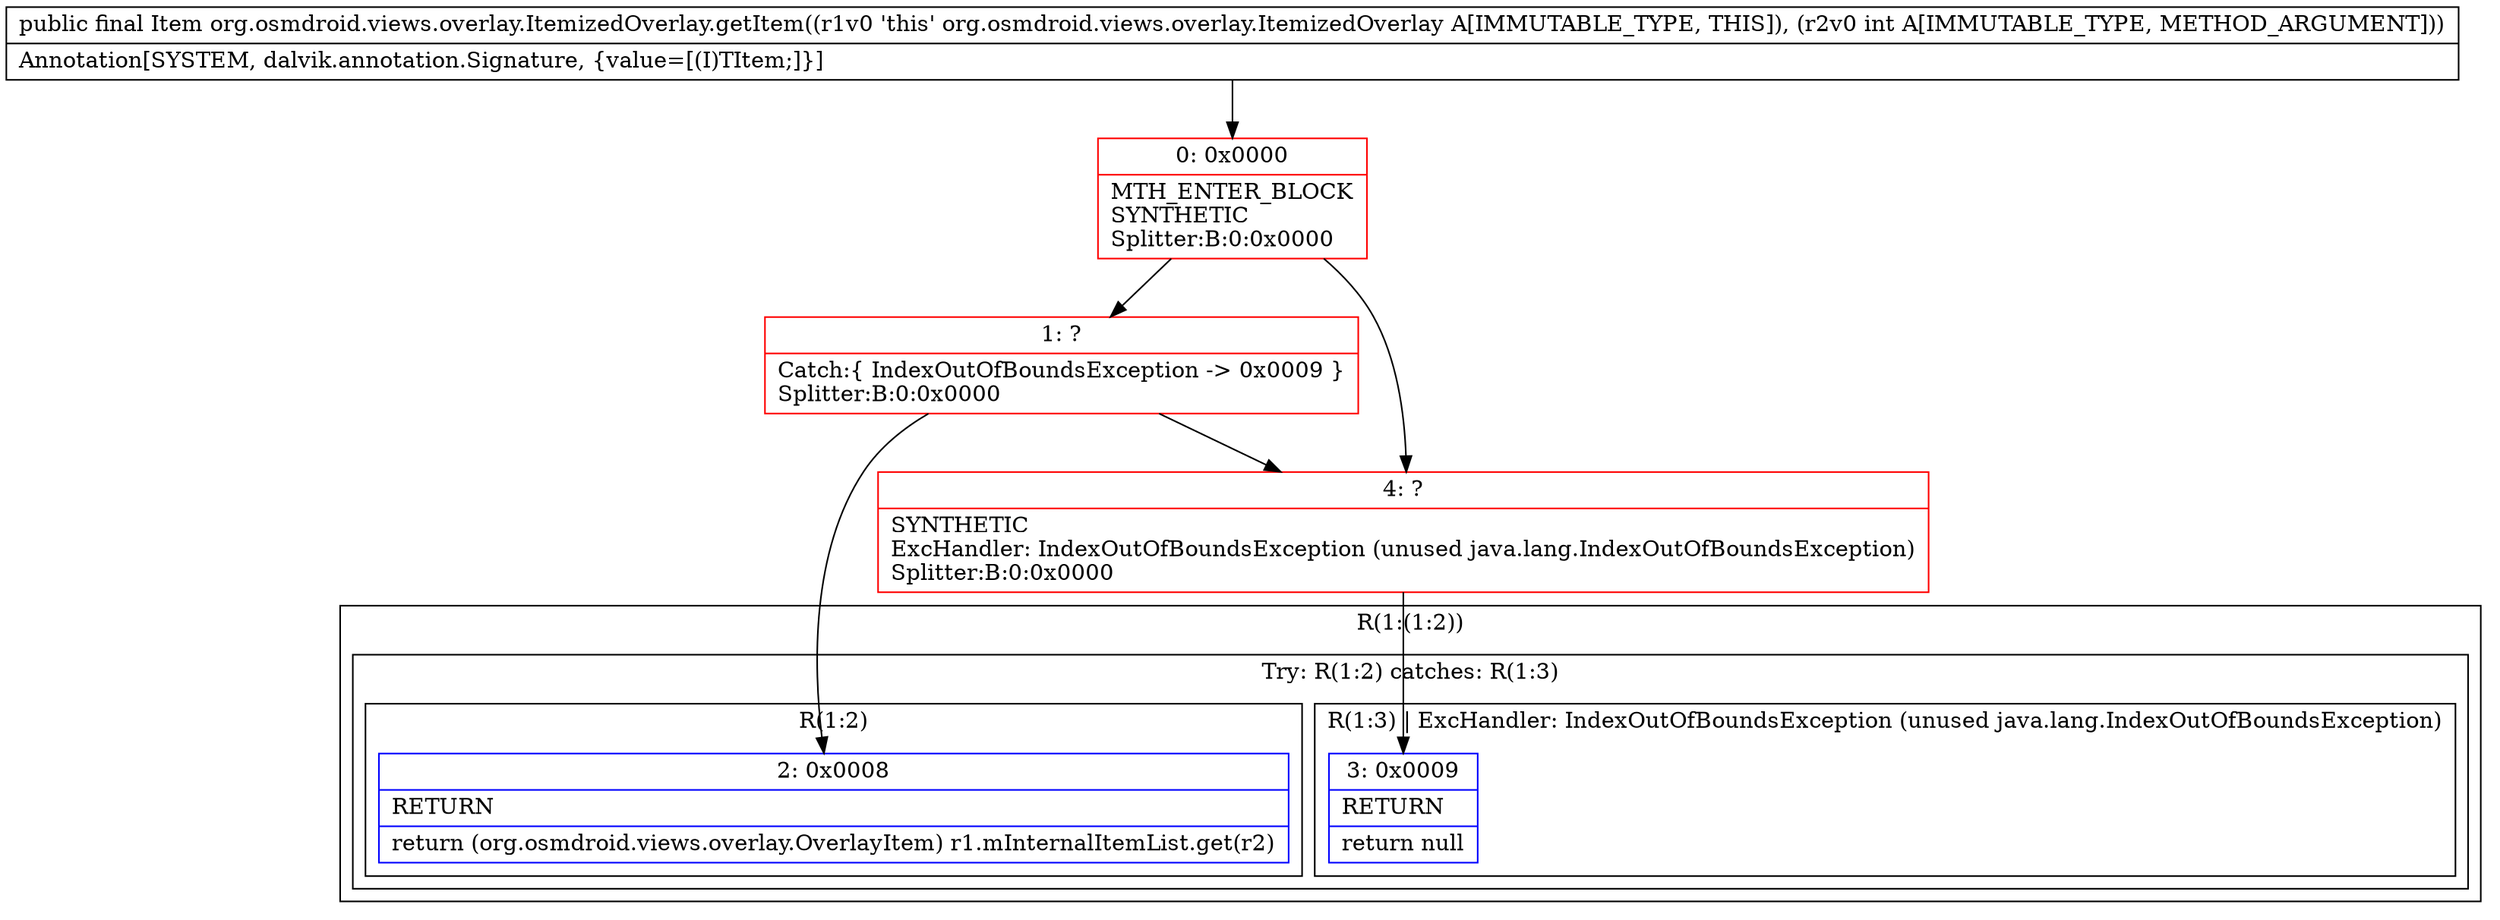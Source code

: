 digraph "CFG fororg.osmdroid.views.overlay.ItemizedOverlay.getItem(I)Lorg\/osmdroid\/views\/overlay\/OverlayItem;" {
subgraph cluster_Region_66111608 {
label = "R(1:(1:2))";
node [shape=record,color=blue];
subgraph cluster_TryCatchRegion_427499903 {
label = "Try: R(1:2) catches: R(1:3)";
node [shape=record,color=blue];
subgraph cluster_Region_992672876 {
label = "R(1:2)";
node [shape=record,color=blue];
Node_2 [shape=record,label="{2\:\ 0x0008|RETURN\l|return (org.osmdroid.views.overlay.OverlayItem) r1.mInternalItemList.get(r2)\l}"];
}
subgraph cluster_Region_1115988049 {
label = "R(1:3) | ExcHandler: IndexOutOfBoundsException (unused java.lang.IndexOutOfBoundsException)\l";
node [shape=record,color=blue];
Node_3 [shape=record,label="{3\:\ 0x0009|RETURN\l|return null\l}"];
}
}
}
subgraph cluster_Region_1115988049 {
label = "R(1:3) | ExcHandler: IndexOutOfBoundsException (unused java.lang.IndexOutOfBoundsException)\l";
node [shape=record,color=blue];
Node_3 [shape=record,label="{3\:\ 0x0009|RETURN\l|return null\l}"];
}
Node_0 [shape=record,color=red,label="{0\:\ 0x0000|MTH_ENTER_BLOCK\lSYNTHETIC\lSplitter:B:0:0x0000\l}"];
Node_1 [shape=record,color=red,label="{1\:\ ?|Catch:\{ IndexOutOfBoundsException \-\> 0x0009 \}\lSplitter:B:0:0x0000\l}"];
Node_4 [shape=record,color=red,label="{4\:\ ?|SYNTHETIC\lExcHandler: IndexOutOfBoundsException (unused java.lang.IndexOutOfBoundsException)\lSplitter:B:0:0x0000\l}"];
MethodNode[shape=record,label="{public final Item org.osmdroid.views.overlay.ItemizedOverlay.getItem((r1v0 'this' org.osmdroid.views.overlay.ItemizedOverlay A[IMMUTABLE_TYPE, THIS]), (r2v0 int A[IMMUTABLE_TYPE, METHOD_ARGUMENT]))  | Annotation[SYSTEM, dalvik.annotation.Signature, \{value=[(I)TItem;]\}]\l}"];
MethodNode -> Node_0;
Node_0 -> Node_1;
Node_0 -> Node_4;
Node_1 -> Node_2;
Node_1 -> Node_4;
Node_4 -> Node_3;
}

